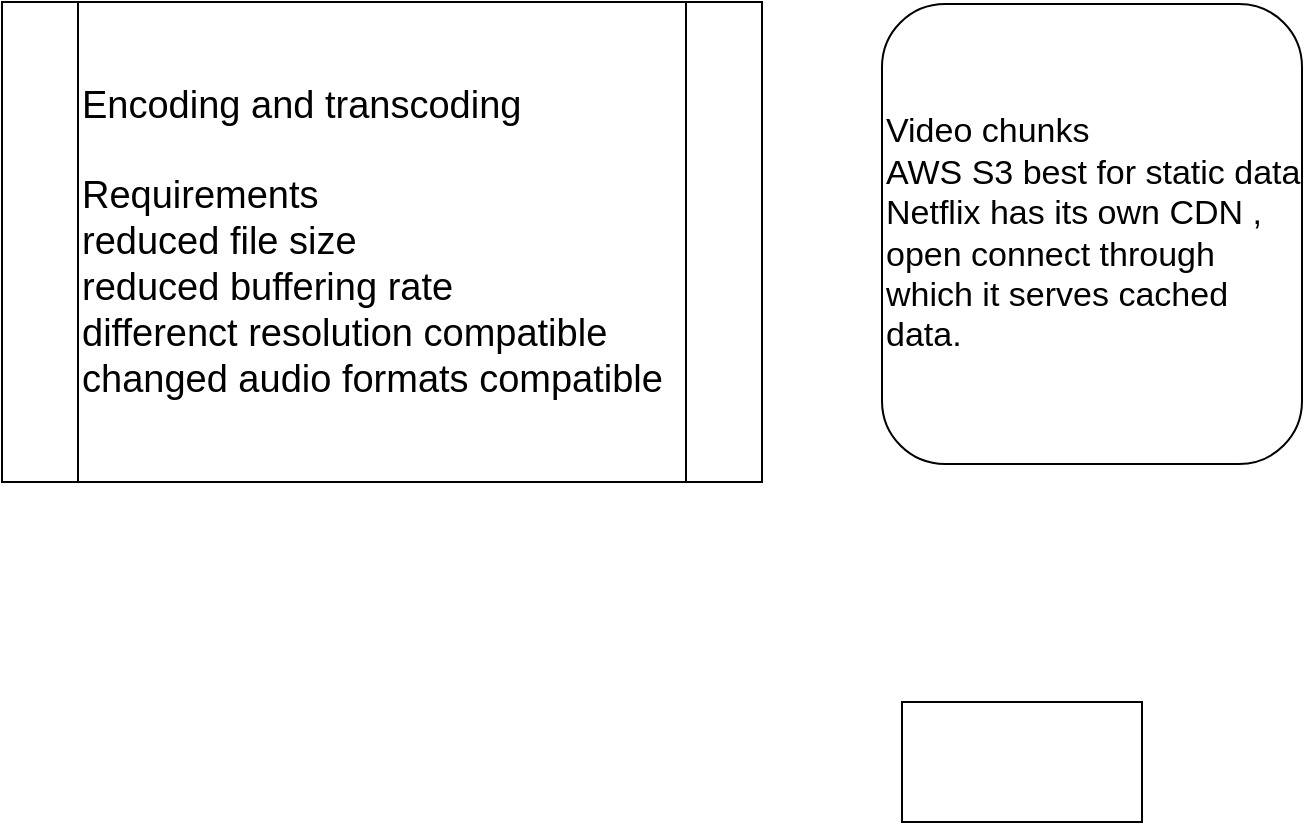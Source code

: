 <mxfile version="22.1.11" type="github">
  <diagram name="Page-1" id="qmoxV1uOnc-Ljs5-CLre">
    <mxGraphModel dx="1434" dy="1972" grid="1" gridSize="10" guides="1" tooltips="1" connect="1" arrows="1" fold="1" page="1" pageScale="1" pageWidth="827" pageHeight="1169" math="0" shadow="0">
      <root>
        <mxCell id="0" />
        <mxCell id="1" parent="0" />
        <mxCell id="ybTZGNQZnzSlxZaqTafa-3" value="&lt;font style=&quot;font-size: 19px;&quot;&gt;Encoding and transcoding&lt;br&gt;&lt;br&gt;Requirements&lt;br&gt;reduced file size&lt;br&gt;reduced buffering rate&lt;br&gt;differenct resolution compatible&lt;br&gt;changed audio formats compatible&lt;br&gt;&lt;/font&gt;" style="shape=process;whiteSpace=wrap;html=1;backgroundOutline=1;align=left;" vertex="1" parent="1">
          <mxGeometry x="90" y="-1130" width="380" height="240" as="geometry" />
        </mxCell>
        <mxCell id="ybTZGNQZnzSlxZaqTafa-4" value="&lt;font style=&quot;font-size: 17px;&quot;&gt;Video chunks&lt;br&gt;AWS S3 best for static data&lt;br&gt;Netflix has its own CDN , open connect through which it serves cached data.&lt;br&gt;&lt;/font&gt;" style="rounded=1;whiteSpace=wrap;html=1;align=left;" vertex="1" parent="1">
          <mxGeometry x="530" y="-1129" width="210" height="230" as="geometry" />
        </mxCell>
        <mxCell id="ybTZGNQZnzSlxZaqTafa-5" value="" style="rounded=0;whiteSpace=wrap;html=1;" vertex="1" parent="1">
          <mxGeometry x="540" y="-780" width="120" height="60" as="geometry" />
        </mxCell>
      </root>
    </mxGraphModel>
  </diagram>
</mxfile>
